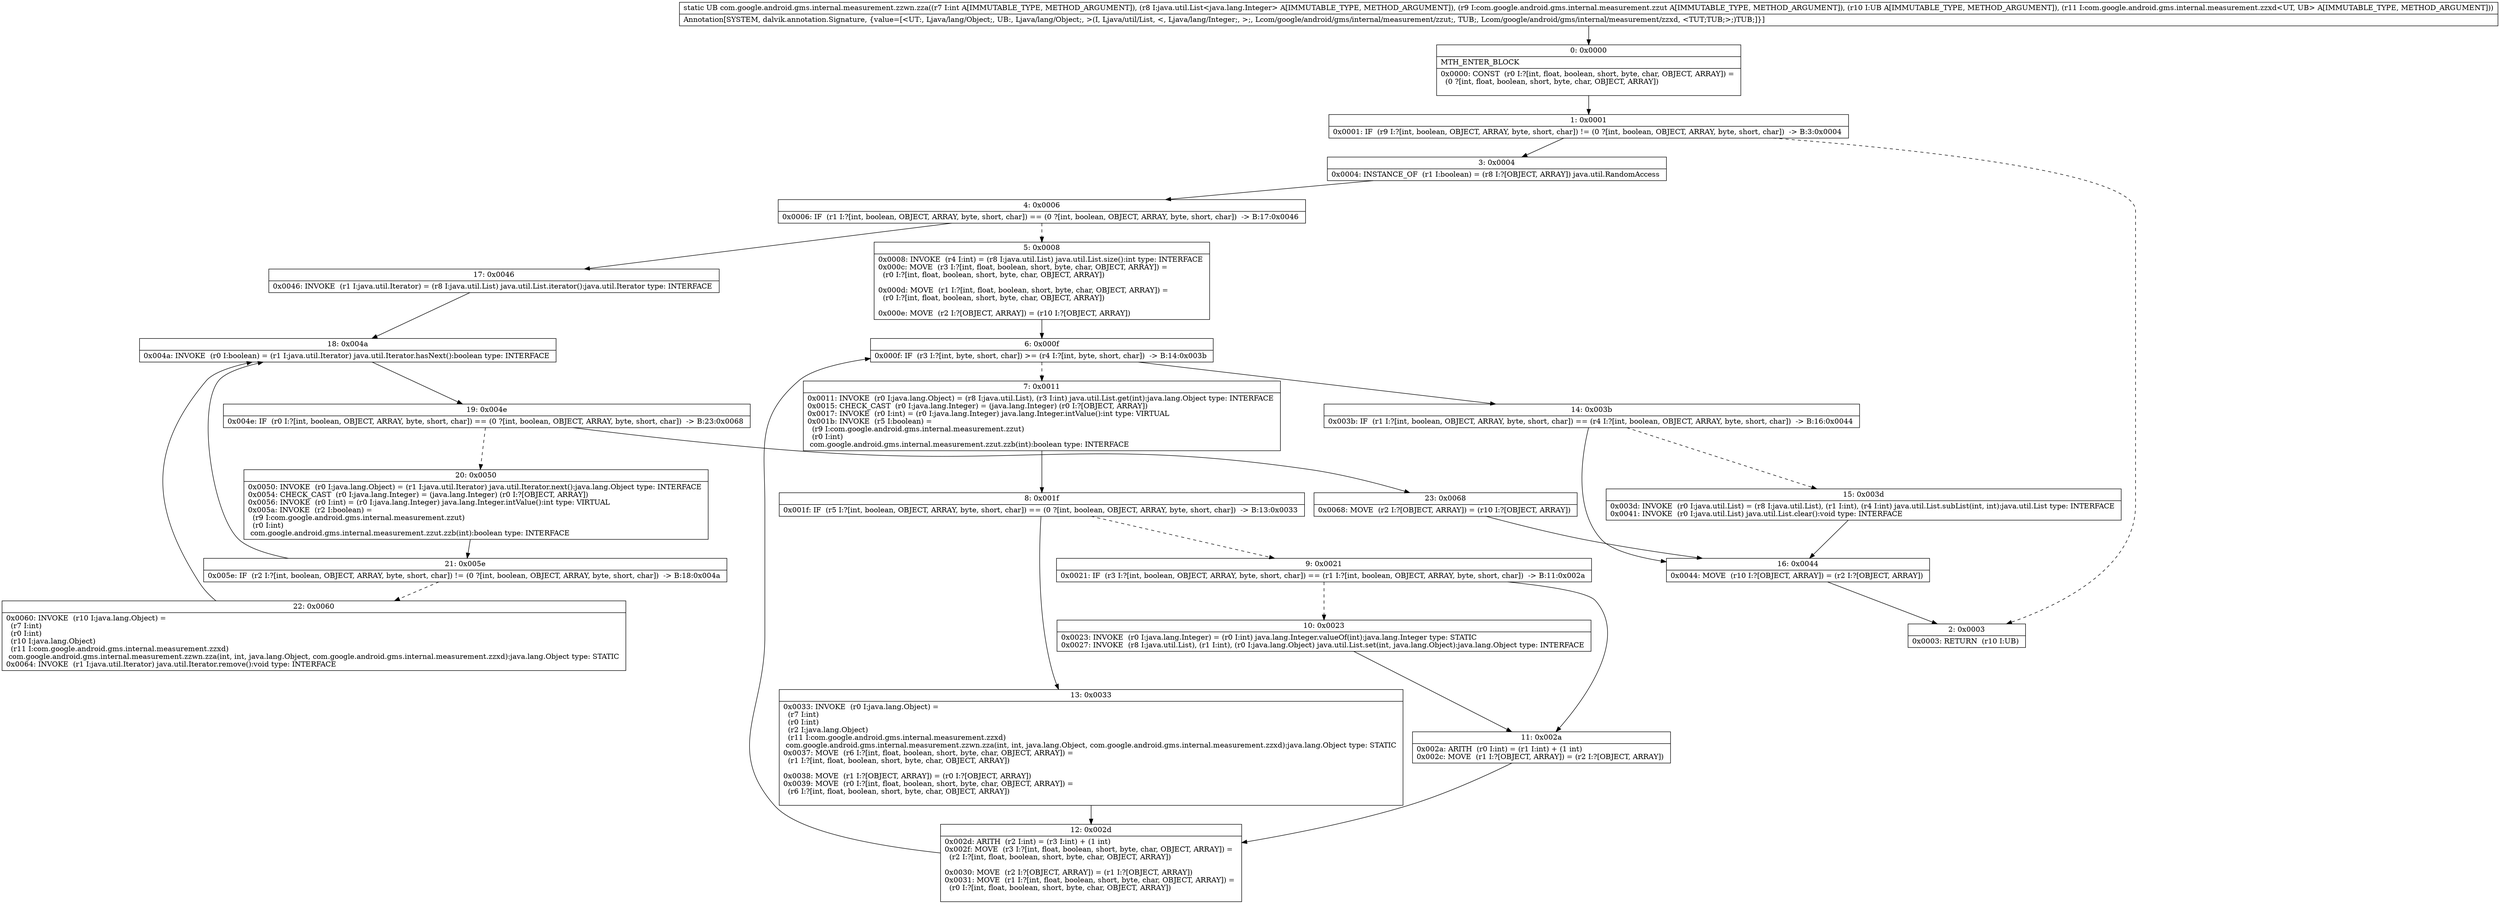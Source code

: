 digraph "CFG forcom.google.android.gms.internal.measurement.zzwn.zza(ILjava\/util\/List;Lcom\/google\/android\/gms\/internal\/measurement\/zzut;Ljava\/lang\/Object;Lcom\/google\/android\/gms\/internal\/measurement\/zzxd;)Ljava\/lang\/Object;" {
Node_0 [shape=record,label="{0\:\ 0x0000|MTH_ENTER_BLOCK\l|0x0000: CONST  (r0 I:?[int, float, boolean, short, byte, char, OBJECT, ARRAY]) = \l  (0 ?[int, float, boolean, short, byte, char, OBJECT, ARRAY])\l \l}"];
Node_1 [shape=record,label="{1\:\ 0x0001|0x0001: IF  (r9 I:?[int, boolean, OBJECT, ARRAY, byte, short, char]) != (0 ?[int, boolean, OBJECT, ARRAY, byte, short, char])  \-\> B:3:0x0004 \l}"];
Node_2 [shape=record,label="{2\:\ 0x0003|0x0003: RETURN  (r10 I:UB) \l}"];
Node_3 [shape=record,label="{3\:\ 0x0004|0x0004: INSTANCE_OF  (r1 I:boolean) = (r8 I:?[OBJECT, ARRAY]) java.util.RandomAccess \l}"];
Node_4 [shape=record,label="{4\:\ 0x0006|0x0006: IF  (r1 I:?[int, boolean, OBJECT, ARRAY, byte, short, char]) == (0 ?[int, boolean, OBJECT, ARRAY, byte, short, char])  \-\> B:17:0x0046 \l}"];
Node_5 [shape=record,label="{5\:\ 0x0008|0x0008: INVOKE  (r4 I:int) = (r8 I:java.util.List) java.util.List.size():int type: INTERFACE \l0x000c: MOVE  (r3 I:?[int, float, boolean, short, byte, char, OBJECT, ARRAY]) = \l  (r0 I:?[int, float, boolean, short, byte, char, OBJECT, ARRAY])\l \l0x000d: MOVE  (r1 I:?[int, float, boolean, short, byte, char, OBJECT, ARRAY]) = \l  (r0 I:?[int, float, boolean, short, byte, char, OBJECT, ARRAY])\l \l0x000e: MOVE  (r2 I:?[OBJECT, ARRAY]) = (r10 I:?[OBJECT, ARRAY]) \l}"];
Node_6 [shape=record,label="{6\:\ 0x000f|0x000f: IF  (r3 I:?[int, byte, short, char]) \>= (r4 I:?[int, byte, short, char])  \-\> B:14:0x003b \l}"];
Node_7 [shape=record,label="{7\:\ 0x0011|0x0011: INVOKE  (r0 I:java.lang.Object) = (r8 I:java.util.List), (r3 I:int) java.util.List.get(int):java.lang.Object type: INTERFACE \l0x0015: CHECK_CAST  (r0 I:java.lang.Integer) = (java.lang.Integer) (r0 I:?[OBJECT, ARRAY]) \l0x0017: INVOKE  (r0 I:int) = (r0 I:java.lang.Integer) java.lang.Integer.intValue():int type: VIRTUAL \l0x001b: INVOKE  (r5 I:boolean) = \l  (r9 I:com.google.android.gms.internal.measurement.zzut)\l  (r0 I:int)\l com.google.android.gms.internal.measurement.zzut.zzb(int):boolean type: INTERFACE \l}"];
Node_8 [shape=record,label="{8\:\ 0x001f|0x001f: IF  (r5 I:?[int, boolean, OBJECT, ARRAY, byte, short, char]) == (0 ?[int, boolean, OBJECT, ARRAY, byte, short, char])  \-\> B:13:0x0033 \l}"];
Node_9 [shape=record,label="{9\:\ 0x0021|0x0021: IF  (r3 I:?[int, boolean, OBJECT, ARRAY, byte, short, char]) == (r1 I:?[int, boolean, OBJECT, ARRAY, byte, short, char])  \-\> B:11:0x002a \l}"];
Node_10 [shape=record,label="{10\:\ 0x0023|0x0023: INVOKE  (r0 I:java.lang.Integer) = (r0 I:int) java.lang.Integer.valueOf(int):java.lang.Integer type: STATIC \l0x0027: INVOKE  (r8 I:java.util.List), (r1 I:int), (r0 I:java.lang.Object) java.util.List.set(int, java.lang.Object):java.lang.Object type: INTERFACE \l}"];
Node_11 [shape=record,label="{11\:\ 0x002a|0x002a: ARITH  (r0 I:int) = (r1 I:int) + (1 int) \l0x002c: MOVE  (r1 I:?[OBJECT, ARRAY]) = (r2 I:?[OBJECT, ARRAY]) \l}"];
Node_12 [shape=record,label="{12\:\ 0x002d|0x002d: ARITH  (r2 I:int) = (r3 I:int) + (1 int) \l0x002f: MOVE  (r3 I:?[int, float, boolean, short, byte, char, OBJECT, ARRAY]) = \l  (r2 I:?[int, float, boolean, short, byte, char, OBJECT, ARRAY])\l \l0x0030: MOVE  (r2 I:?[OBJECT, ARRAY]) = (r1 I:?[OBJECT, ARRAY]) \l0x0031: MOVE  (r1 I:?[int, float, boolean, short, byte, char, OBJECT, ARRAY]) = \l  (r0 I:?[int, float, boolean, short, byte, char, OBJECT, ARRAY])\l \l}"];
Node_13 [shape=record,label="{13\:\ 0x0033|0x0033: INVOKE  (r0 I:java.lang.Object) = \l  (r7 I:int)\l  (r0 I:int)\l  (r2 I:java.lang.Object)\l  (r11 I:com.google.android.gms.internal.measurement.zzxd)\l com.google.android.gms.internal.measurement.zzwn.zza(int, int, java.lang.Object, com.google.android.gms.internal.measurement.zzxd):java.lang.Object type: STATIC \l0x0037: MOVE  (r6 I:?[int, float, boolean, short, byte, char, OBJECT, ARRAY]) = \l  (r1 I:?[int, float, boolean, short, byte, char, OBJECT, ARRAY])\l \l0x0038: MOVE  (r1 I:?[OBJECT, ARRAY]) = (r0 I:?[OBJECT, ARRAY]) \l0x0039: MOVE  (r0 I:?[int, float, boolean, short, byte, char, OBJECT, ARRAY]) = \l  (r6 I:?[int, float, boolean, short, byte, char, OBJECT, ARRAY])\l \l}"];
Node_14 [shape=record,label="{14\:\ 0x003b|0x003b: IF  (r1 I:?[int, boolean, OBJECT, ARRAY, byte, short, char]) == (r4 I:?[int, boolean, OBJECT, ARRAY, byte, short, char])  \-\> B:16:0x0044 \l}"];
Node_15 [shape=record,label="{15\:\ 0x003d|0x003d: INVOKE  (r0 I:java.util.List) = (r8 I:java.util.List), (r1 I:int), (r4 I:int) java.util.List.subList(int, int):java.util.List type: INTERFACE \l0x0041: INVOKE  (r0 I:java.util.List) java.util.List.clear():void type: INTERFACE \l}"];
Node_16 [shape=record,label="{16\:\ 0x0044|0x0044: MOVE  (r10 I:?[OBJECT, ARRAY]) = (r2 I:?[OBJECT, ARRAY]) \l}"];
Node_17 [shape=record,label="{17\:\ 0x0046|0x0046: INVOKE  (r1 I:java.util.Iterator) = (r8 I:java.util.List) java.util.List.iterator():java.util.Iterator type: INTERFACE \l}"];
Node_18 [shape=record,label="{18\:\ 0x004a|0x004a: INVOKE  (r0 I:boolean) = (r1 I:java.util.Iterator) java.util.Iterator.hasNext():boolean type: INTERFACE \l}"];
Node_19 [shape=record,label="{19\:\ 0x004e|0x004e: IF  (r0 I:?[int, boolean, OBJECT, ARRAY, byte, short, char]) == (0 ?[int, boolean, OBJECT, ARRAY, byte, short, char])  \-\> B:23:0x0068 \l}"];
Node_20 [shape=record,label="{20\:\ 0x0050|0x0050: INVOKE  (r0 I:java.lang.Object) = (r1 I:java.util.Iterator) java.util.Iterator.next():java.lang.Object type: INTERFACE \l0x0054: CHECK_CAST  (r0 I:java.lang.Integer) = (java.lang.Integer) (r0 I:?[OBJECT, ARRAY]) \l0x0056: INVOKE  (r0 I:int) = (r0 I:java.lang.Integer) java.lang.Integer.intValue():int type: VIRTUAL \l0x005a: INVOKE  (r2 I:boolean) = \l  (r9 I:com.google.android.gms.internal.measurement.zzut)\l  (r0 I:int)\l com.google.android.gms.internal.measurement.zzut.zzb(int):boolean type: INTERFACE \l}"];
Node_21 [shape=record,label="{21\:\ 0x005e|0x005e: IF  (r2 I:?[int, boolean, OBJECT, ARRAY, byte, short, char]) != (0 ?[int, boolean, OBJECT, ARRAY, byte, short, char])  \-\> B:18:0x004a \l}"];
Node_22 [shape=record,label="{22\:\ 0x0060|0x0060: INVOKE  (r10 I:java.lang.Object) = \l  (r7 I:int)\l  (r0 I:int)\l  (r10 I:java.lang.Object)\l  (r11 I:com.google.android.gms.internal.measurement.zzxd)\l com.google.android.gms.internal.measurement.zzwn.zza(int, int, java.lang.Object, com.google.android.gms.internal.measurement.zzxd):java.lang.Object type: STATIC \l0x0064: INVOKE  (r1 I:java.util.Iterator) java.util.Iterator.remove():void type: INTERFACE \l}"];
Node_23 [shape=record,label="{23\:\ 0x0068|0x0068: MOVE  (r2 I:?[OBJECT, ARRAY]) = (r10 I:?[OBJECT, ARRAY]) \l}"];
MethodNode[shape=record,label="{static UB com.google.android.gms.internal.measurement.zzwn.zza((r7 I:int A[IMMUTABLE_TYPE, METHOD_ARGUMENT]), (r8 I:java.util.List\<java.lang.Integer\> A[IMMUTABLE_TYPE, METHOD_ARGUMENT]), (r9 I:com.google.android.gms.internal.measurement.zzut A[IMMUTABLE_TYPE, METHOD_ARGUMENT]), (r10 I:UB A[IMMUTABLE_TYPE, METHOD_ARGUMENT]), (r11 I:com.google.android.gms.internal.measurement.zzxd\<UT, UB\> A[IMMUTABLE_TYPE, METHOD_ARGUMENT]))  | Annotation[SYSTEM, dalvik.annotation.Signature, \{value=[\<UT:, Ljava\/lang\/Object;, UB:, Ljava\/lang\/Object;, \>(I, Ljava\/util\/List, \<, Ljava\/lang\/Integer;, \>;, Lcom\/google\/android\/gms\/internal\/measurement\/zzut;, TUB;, Lcom\/google\/android\/gms\/internal\/measurement\/zzxd, \<TUT;TUB;\>;)TUB;]\}]\l}"];
MethodNode -> Node_0;
Node_0 -> Node_1;
Node_1 -> Node_2[style=dashed];
Node_1 -> Node_3;
Node_3 -> Node_4;
Node_4 -> Node_5[style=dashed];
Node_4 -> Node_17;
Node_5 -> Node_6;
Node_6 -> Node_7[style=dashed];
Node_6 -> Node_14;
Node_7 -> Node_8;
Node_8 -> Node_9[style=dashed];
Node_8 -> Node_13;
Node_9 -> Node_10[style=dashed];
Node_9 -> Node_11;
Node_10 -> Node_11;
Node_11 -> Node_12;
Node_12 -> Node_6;
Node_13 -> Node_12;
Node_14 -> Node_15[style=dashed];
Node_14 -> Node_16;
Node_15 -> Node_16;
Node_16 -> Node_2;
Node_17 -> Node_18;
Node_18 -> Node_19;
Node_19 -> Node_20[style=dashed];
Node_19 -> Node_23;
Node_20 -> Node_21;
Node_21 -> Node_18;
Node_21 -> Node_22[style=dashed];
Node_22 -> Node_18;
Node_23 -> Node_16;
}

